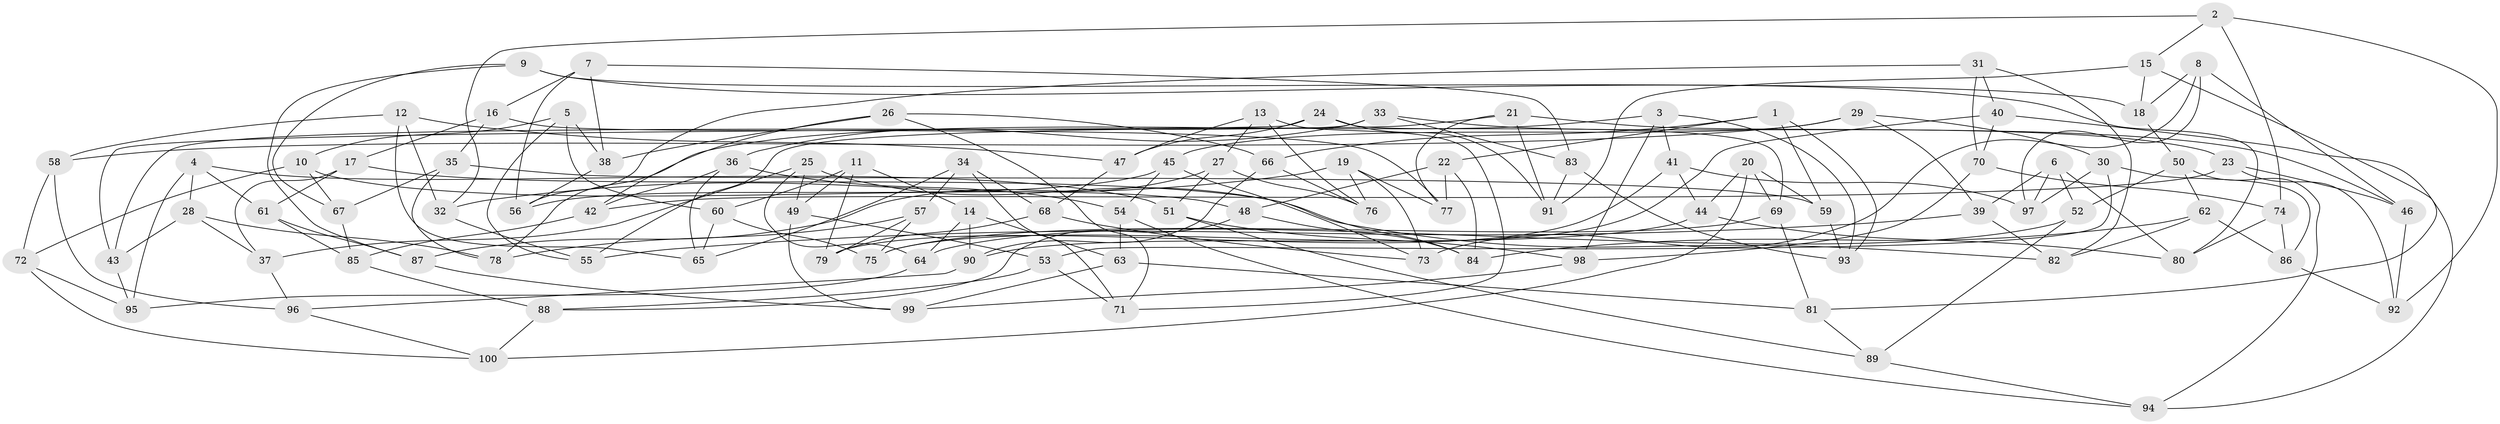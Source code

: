 // Generated by graph-tools (version 1.1) at 2025/39/02/21/25 10:39:01]
// undirected, 100 vertices, 200 edges
graph export_dot {
graph [start="1"]
  node [color=gray90,style=filled];
  1;
  2;
  3;
  4;
  5;
  6;
  7;
  8;
  9;
  10;
  11;
  12;
  13;
  14;
  15;
  16;
  17;
  18;
  19;
  20;
  21;
  22;
  23;
  24;
  25;
  26;
  27;
  28;
  29;
  30;
  31;
  32;
  33;
  34;
  35;
  36;
  37;
  38;
  39;
  40;
  41;
  42;
  43;
  44;
  45;
  46;
  47;
  48;
  49;
  50;
  51;
  52;
  53;
  54;
  55;
  56;
  57;
  58;
  59;
  60;
  61;
  62;
  63;
  64;
  65;
  66;
  67;
  68;
  69;
  70;
  71;
  72;
  73;
  74;
  75;
  76;
  77;
  78;
  79;
  80;
  81;
  82;
  83;
  84;
  85;
  86;
  87;
  88;
  89;
  90;
  91;
  92;
  93;
  94;
  95;
  96;
  97;
  98;
  99;
  100;
  1 -- 66;
  1 -- 59;
  1 -- 22;
  1 -- 93;
  2 -- 32;
  2 -- 92;
  2 -- 74;
  2 -- 15;
  3 -- 78;
  3 -- 41;
  3 -- 98;
  3 -- 93;
  4 -- 51;
  4 -- 95;
  4 -- 28;
  4 -- 61;
  5 -- 38;
  5 -- 60;
  5 -- 55;
  5 -- 10;
  6 -- 97;
  6 -- 80;
  6 -- 52;
  6 -- 39;
  7 -- 56;
  7 -- 38;
  7 -- 16;
  7 -- 83;
  8 -- 46;
  8 -- 97;
  8 -- 73;
  8 -- 18;
  9 -- 18;
  9 -- 87;
  9 -- 80;
  9 -- 67;
  10 -- 48;
  10 -- 67;
  10 -- 72;
  11 -- 60;
  11 -- 79;
  11 -- 14;
  11 -- 49;
  12 -- 58;
  12 -- 32;
  12 -- 65;
  12 -- 47;
  13 -- 47;
  13 -- 76;
  13 -- 71;
  13 -- 27;
  14 -- 64;
  14 -- 63;
  14 -- 90;
  15 -- 81;
  15 -- 18;
  15 -- 91;
  16 -- 77;
  16 -- 35;
  16 -- 17;
  17 -- 37;
  17 -- 82;
  17 -- 61;
  18 -- 50;
  19 -- 73;
  19 -- 32;
  19 -- 77;
  19 -- 76;
  20 -- 100;
  20 -- 69;
  20 -- 44;
  20 -- 59;
  21 -- 77;
  21 -- 55;
  21 -- 23;
  21 -- 91;
  22 -- 77;
  22 -- 84;
  22 -- 48;
  23 -- 92;
  23 -- 42;
  23 -- 46;
  24 -- 69;
  24 -- 91;
  24 -- 47;
  24 -- 43;
  25 -- 64;
  25 -- 84;
  25 -- 37;
  25 -- 49;
  26 -- 71;
  26 -- 38;
  26 -- 66;
  26 -- 42;
  27 -- 51;
  27 -- 76;
  27 -- 87;
  28 -- 37;
  28 -- 43;
  28 -- 78;
  29 -- 45;
  29 -- 30;
  29 -- 58;
  29 -- 39;
  30 -- 53;
  30 -- 97;
  30 -- 86;
  31 -- 56;
  31 -- 40;
  31 -- 82;
  31 -- 70;
  32 -- 55;
  33 -- 36;
  33 -- 43;
  33 -- 46;
  33 -- 83;
  34 -- 57;
  34 -- 68;
  34 -- 71;
  34 -- 65;
  35 -- 67;
  35 -- 78;
  35 -- 59;
  36 -- 54;
  36 -- 65;
  36 -- 42;
  37 -- 96;
  38 -- 56;
  39 -- 82;
  39 -- 55;
  40 -- 94;
  40 -- 75;
  40 -- 70;
  41 -- 97;
  41 -- 44;
  41 -- 79;
  42 -- 85;
  43 -- 95;
  44 -- 80;
  44 -- 90;
  45 -- 56;
  45 -- 54;
  45 -- 73;
  46 -- 92;
  47 -- 68;
  48 -- 88;
  48 -- 84;
  49 -- 53;
  49 -- 99;
  50 -- 62;
  50 -- 52;
  50 -- 94;
  51 -- 98;
  51 -- 89;
  52 -- 64;
  52 -- 89;
  53 -- 88;
  53 -- 71;
  54 -- 94;
  54 -- 63;
  57 -- 75;
  57 -- 78;
  57 -- 79;
  58 -- 72;
  58 -- 96;
  59 -- 93;
  60 -- 65;
  60 -- 75;
  61 -- 87;
  61 -- 85;
  62 -- 82;
  62 -- 84;
  62 -- 86;
  63 -- 99;
  63 -- 81;
  64 -- 95;
  66 -- 90;
  66 -- 76;
  67 -- 85;
  68 -- 79;
  68 -- 73;
  69 -- 75;
  69 -- 81;
  70 -- 98;
  70 -- 74;
  72 -- 100;
  72 -- 95;
  74 -- 80;
  74 -- 86;
  81 -- 89;
  83 -- 93;
  83 -- 91;
  85 -- 88;
  86 -- 92;
  87 -- 99;
  88 -- 100;
  89 -- 94;
  90 -- 96;
  96 -- 100;
  98 -- 99;
}
